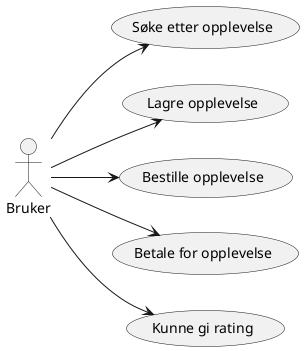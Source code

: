 @startuml name vetle
'https://plantuml.com/use-case-diagram

left to right direction
:Bruker: --> (Søke etter opplevelse)
:Bruker: --> (Lagre opplevelse)
:Bruker: --> (Bestille opplevelse)
:Bruker: --> (Betale for opplevelse)
:Bruker: --> (Kunne gi rating)


@enduml